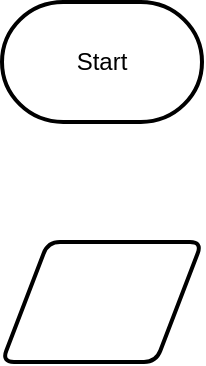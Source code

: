 <mxfile>
    <diagram id="-ZKOihPQWHoA3tNPGI94" name="Page-1">
        <mxGraphModel dx="834" dy="711" grid="1" gridSize="10" guides="1" tooltips="1" connect="1" arrows="1" fold="1" page="1" pageScale="1" pageWidth="827" pageHeight="1169" math="0" shadow="0">
            <root>
                <mxCell id="0"/>
                <mxCell id="1" parent="0"/>
                <mxCell id="2" value="Start" style="strokeWidth=2;html=1;shape=mxgraph.flowchart.terminator;whiteSpace=wrap;" vertex="1" parent="1">
                    <mxGeometry x="430" y="70" width="100" height="60" as="geometry"/>
                </mxCell>
                <mxCell id="3" value="" style="shape=parallelogram;html=1;strokeWidth=2;perimeter=parallelogramPerimeter;whiteSpace=wrap;rounded=1;arcSize=12;size=0.23;" vertex="1" parent="1">
                    <mxGeometry x="430" y="190" width="100" height="60" as="geometry"/>
                </mxCell>
            </root>
        </mxGraphModel>
    </diagram>
</mxfile>